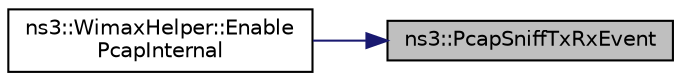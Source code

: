 digraph "ns3::PcapSniffTxRxEvent"
{
 // LATEX_PDF_SIZE
  edge [fontname="Helvetica",fontsize="10",labelfontname="Helvetica",labelfontsize="10"];
  node [fontname="Helvetica",fontsize="10",shape=record];
  rankdir="RL";
  Node1 [label="ns3::PcapSniffTxRxEvent",height=0.2,width=0.4,color="black", fillcolor="grey75", style="filled", fontcolor="black",tooltip="print pcap record"];
  Node1 -> Node2 [dir="back",color="midnightblue",fontsize="10",style="solid",fontname="Helvetica"];
  Node2 [label="ns3::WimaxHelper::Enable\lPcapInternal",height=0.2,width=0.4,color="black", fillcolor="white", style="filled",URL="$classns3_1_1_wimax_helper.html#ac7ed63d9f88a3247be0ec795ab8d8524",tooltip="Enable pcap output on the indicated net device."];
}
